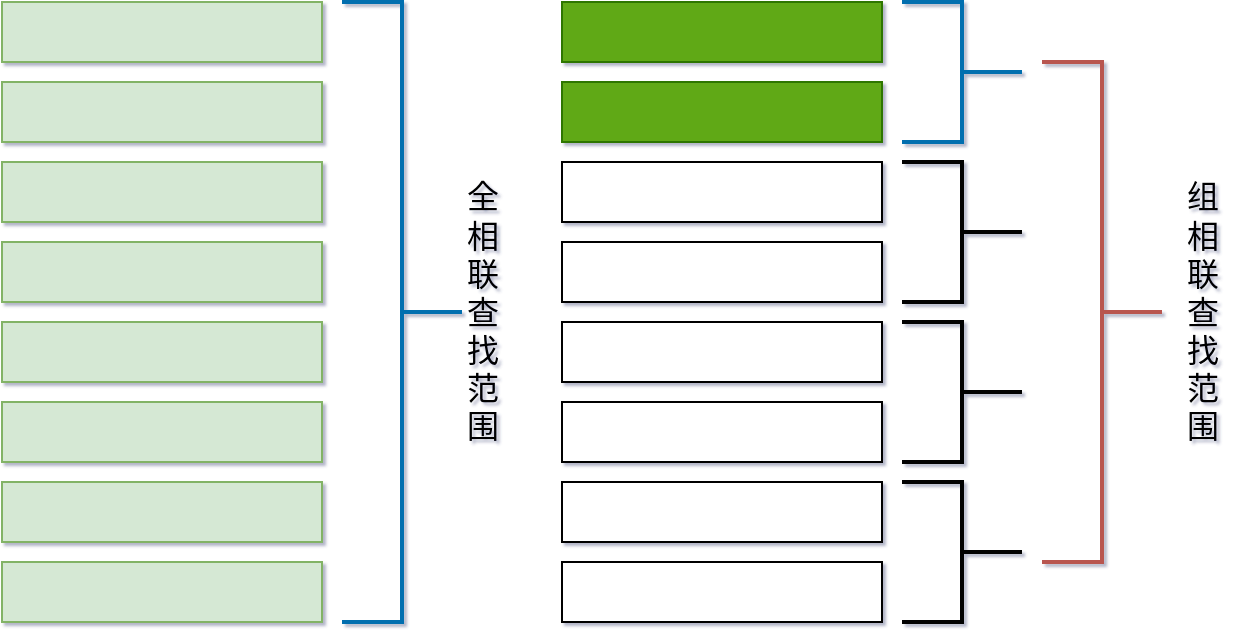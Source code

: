 <mxfile version="27.0.5">
  <diagram name="第 1 页" id="yPVeDalwZRH3Ttw6xuL-">
    <mxGraphModel dx="1042" dy="626" grid="1" gridSize="10" guides="1" tooltips="1" connect="1" arrows="1" fold="1" page="1" pageScale="1" pageWidth="827" pageHeight="1169" math="0" shadow="1">
      <root>
        <mxCell id="0" />
        <mxCell id="1" parent="0" />
        <mxCell id="hCGsh3y34SQMAFstXHBm-17" value="" style="strokeWidth=2;html=1;shape=mxgraph.flowchart.annotation_2;align=left;labelPosition=right;pointerEvents=1;rotation=-180;fillColor=#1ba1e2;fontColor=#ffffff;strokeColor=#006EAF;" parent="1" vertex="1">
          <mxGeometry x="274" y="170" width="60" height="310" as="geometry" />
        </mxCell>
        <mxCell id="hCGsh3y34SQMAFstXHBm-18" value="" style="strokeWidth=2;html=1;shape=mxgraph.flowchart.annotation_2;align=left;labelPosition=right;pointerEvents=1;rotation=-180;fillColor=#1ba1e2;fontColor=#ffffff;strokeColor=#006EAF;" parent="1" vertex="1">
          <mxGeometry x="554" y="170" width="60" height="70" as="geometry" />
        </mxCell>
        <mxCell id="hCGsh3y34SQMAFstXHBm-19" value="" style="strokeWidth=2;html=1;shape=mxgraph.flowchart.annotation_2;align=left;labelPosition=right;pointerEvents=1;rotation=-180;" parent="1" vertex="1">
          <mxGeometry x="554" y="410" width="60" height="70" as="geometry" />
        </mxCell>
        <mxCell id="hCGsh3y34SQMAFstXHBm-20" value="&lt;font style=&quot;font-size: 16px;&quot;&gt;全&lt;/font&gt;&lt;div&gt;&lt;font style=&quot;font-size: 16px;&quot;&gt;相&lt;/font&gt;&lt;/div&gt;&lt;div&gt;&lt;font style=&quot;font-size: 16px;&quot;&gt;联&lt;/font&gt;&lt;div&gt;&lt;font style=&quot;font-size: 16px;&quot;&gt;查&lt;/font&gt;&lt;/div&gt;&lt;div&gt;&lt;font style=&quot;font-size: 16px;&quot;&gt;找&lt;/font&gt;&lt;/div&gt;&lt;div&gt;&lt;font style=&quot;font-size: 16px;&quot;&gt;范&lt;/font&gt;&lt;/div&gt;&lt;div&gt;&lt;font style=&quot;font-size: 16px;&quot;&gt;围&lt;/font&gt;&lt;/div&gt;&lt;/div&gt;" style="text;html=1;align=center;verticalAlign=middle;resizable=0;points=[];autosize=1;strokeColor=none;fillColor=none;" parent="1" vertex="1">
          <mxGeometry x="324" y="250" width="40" height="150" as="geometry" />
        </mxCell>
        <mxCell id="hCGsh3y34SQMAFstXHBm-21" value="&lt;span style=&quot;background-color: transparent; color: light-dark(rgb(0, 0, 0), rgb(255, 255, 255)); font-size: 16px;&quot;&gt;组&lt;/span&gt;&lt;div&gt;&lt;span style=&quot;background-color: transparent; color: light-dark(rgb(0, 0, 0), rgb(255, 255, 255)); font-size: 16px;&quot;&gt;相&lt;/span&gt;&lt;/div&gt;&lt;div&gt;&lt;span style=&quot;background-color: transparent; color: light-dark(rgb(0, 0, 0), rgb(255, 255, 255)); font-size: 16px;&quot;&gt;联&lt;/span&gt;&lt;/div&gt;&lt;div&gt;&lt;span style=&quot;background-color: transparent; color: light-dark(rgb(0, 0, 0), rgb(255, 255, 255)); font-size: 16px;&quot;&gt;查&lt;/span&gt;&lt;div&gt;&lt;div&gt;&lt;font style=&quot;font-size: 16px;&quot;&gt;找&lt;/font&gt;&lt;/div&gt;&lt;div&gt;&lt;font style=&quot;font-size: 16px;&quot;&gt;范&lt;/font&gt;&lt;/div&gt;&lt;div&gt;&lt;font style=&quot;font-size: 16px;&quot;&gt;围&lt;/font&gt;&lt;/div&gt;&lt;/div&gt;&lt;/div&gt;" style="text;html=1;align=center;verticalAlign=middle;resizable=0;points=[];autosize=1;strokeColor=none;fillColor=none;" parent="1" vertex="1">
          <mxGeometry x="684" y="250" width="40" height="150" as="geometry" />
        </mxCell>
        <mxCell id="hCGsh3y34SQMAFstXHBm-23" value="" style="group" parent="1" vertex="1" connectable="0">
          <mxGeometry x="104" y="170" width="160" height="310" as="geometry" />
        </mxCell>
        <mxCell id="hCGsh3y34SQMAFstXHBm-1" value="" style="rounded=0;whiteSpace=wrap;html=1;fillColor=#d5e8d4;strokeColor=#82b366;" parent="hCGsh3y34SQMAFstXHBm-23" vertex="1">
          <mxGeometry width="160" height="30" as="geometry" />
        </mxCell>
        <mxCell id="hCGsh3y34SQMAFstXHBm-2" value="" style="rounded=0;whiteSpace=wrap;html=1;fillColor=#d5e8d4;strokeColor=#82b366;" parent="hCGsh3y34SQMAFstXHBm-23" vertex="1">
          <mxGeometry y="40" width="160" height="30" as="geometry" />
        </mxCell>
        <mxCell id="hCGsh3y34SQMAFstXHBm-3" value="" style="rounded=0;whiteSpace=wrap;html=1;fillColor=#d5e8d4;strokeColor=#82b366;" parent="hCGsh3y34SQMAFstXHBm-23" vertex="1">
          <mxGeometry y="80" width="160" height="30" as="geometry" />
        </mxCell>
        <mxCell id="hCGsh3y34SQMAFstXHBm-4" value="" style="rounded=0;whiteSpace=wrap;html=1;fillColor=#d5e8d4;strokeColor=#82b366;" parent="hCGsh3y34SQMAFstXHBm-23" vertex="1">
          <mxGeometry y="120" width="160" height="30" as="geometry" />
        </mxCell>
        <mxCell id="hCGsh3y34SQMAFstXHBm-5" value="" style="rounded=0;whiteSpace=wrap;html=1;fillColor=#d5e8d4;strokeColor=#82b366;" parent="hCGsh3y34SQMAFstXHBm-23" vertex="1">
          <mxGeometry y="160" width="160" height="30" as="geometry" />
        </mxCell>
        <mxCell id="hCGsh3y34SQMAFstXHBm-6" value="" style="rounded=0;whiteSpace=wrap;html=1;fillColor=#d5e8d4;strokeColor=#82b366;" parent="hCGsh3y34SQMAFstXHBm-23" vertex="1">
          <mxGeometry y="200" width="160" height="30" as="geometry" />
        </mxCell>
        <mxCell id="hCGsh3y34SQMAFstXHBm-7" value="" style="rounded=0;whiteSpace=wrap;html=1;fillColor=#d5e8d4;strokeColor=#82b366;" parent="hCGsh3y34SQMAFstXHBm-23" vertex="1">
          <mxGeometry y="240" width="160" height="30" as="geometry" />
        </mxCell>
        <mxCell id="hCGsh3y34SQMAFstXHBm-8" value="" style="rounded=0;whiteSpace=wrap;html=1;fillColor=#d5e8d4;strokeColor=#82b366;" parent="hCGsh3y34SQMAFstXHBm-23" vertex="1">
          <mxGeometry y="280" width="160" height="30" as="geometry" />
        </mxCell>
        <mxCell id="hCGsh3y34SQMAFstXHBm-25" value="" style="group" parent="1" vertex="1" connectable="0">
          <mxGeometry x="384" y="330" width="160" height="150" as="geometry" />
        </mxCell>
        <mxCell id="hCGsh3y34SQMAFstXHBm-13" value="" style="rounded=0;whiteSpace=wrap;html=1;" parent="hCGsh3y34SQMAFstXHBm-25" vertex="1">
          <mxGeometry width="160" height="30" as="geometry" />
        </mxCell>
        <mxCell id="hCGsh3y34SQMAFstXHBm-14" value="" style="rounded=0;whiteSpace=wrap;html=1;" parent="hCGsh3y34SQMAFstXHBm-25" vertex="1">
          <mxGeometry y="40" width="160" height="30" as="geometry" />
        </mxCell>
        <mxCell id="hCGsh3y34SQMAFstXHBm-15" value="" style="rounded=0;whiteSpace=wrap;html=1;" parent="hCGsh3y34SQMAFstXHBm-25" vertex="1">
          <mxGeometry y="80" width="160" height="30" as="geometry" />
        </mxCell>
        <mxCell id="hCGsh3y34SQMAFstXHBm-16" value="" style="rounded=0;whiteSpace=wrap;html=1;" parent="hCGsh3y34SQMAFstXHBm-25" vertex="1">
          <mxGeometry y="120" width="160" height="30" as="geometry" />
        </mxCell>
        <mxCell id="1tilv_UZlxp6BUiLYEJV-1" value="" style="strokeWidth=2;html=1;shape=mxgraph.flowchart.annotation_2;align=left;labelPosition=right;pointerEvents=1;rotation=-180;fillColor=#f8cecc;strokeColor=#b85450;" parent="1" vertex="1">
          <mxGeometry x="624" y="200" width="60" height="250" as="geometry" />
        </mxCell>
        <mxCell id="hCGsh3y34SQMAFstXHBm-9" value="" style="rounded=0;whiteSpace=wrap;html=1;fillColor=#60a917;fontColor=#ffffff;strokeColor=#2D7600;" parent="1" vertex="1">
          <mxGeometry x="384" y="170" width="160" height="30" as="geometry" />
        </mxCell>
        <mxCell id="hCGsh3y34SQMAFstXHBm-10" value="" style="rounded=0;whiteSpace=wrap;html=1;fillColor=#60a917;fontColor=#ffffff;strokeColor=#2D7600;" parent="1" vertex="1">
          <mxGeometry x="384" y="210" width="160" height="30" as="geometry" />
        </mxCell>
        <mxCell id="hCGsh3y34SQMAFstXHBm-11" value="" style="rounded=0;whiteSpace=wrap;html=1;" parent="1" vertex="1">
          <mxGeometry x="384" y="250" width="160" height="30" as="geometry" />
        </mxCell>
        <mxCell id="hCGsh3y34SQMAFstXHBm-12" value="" style="rounded=0;whiteSpace=wrap;html=1;" parent="1" vertex="1">
          <mxGeometry x="384" y="290" width="160" height="30" as="geometry" />
        </mxCell>
        <mxCell id="NO-jb5TG1pSJS90hxKIn-1" value="" style="strokeWidth=2;html=1;shape=mxgraph.flowchart.annotation_2;align=left;labelPosition=right;pointerEvents=1;rotation=-180;" vertex="1" parent="1">
          <mxGeometry x="554" y="330" width="60" height="70" as="geometry" />
        </mxCell>
        <mxCell id="NO-jb5TG1pSJS90hxKIn-2" value="" style="strokeWidth=2;html=1;shape=mxgraph.flowchart.annotation_2;align=left;labelPosition=right;pointerEvents=1;rotation=-180;" vertex="1" parent="1">
          <mxGeometry x="554" y="250" width="60" height="70" as="geometry" />
        </mxCell>
      </root>
    </mxGraphModel>
  </diagram>
</mxfile>
